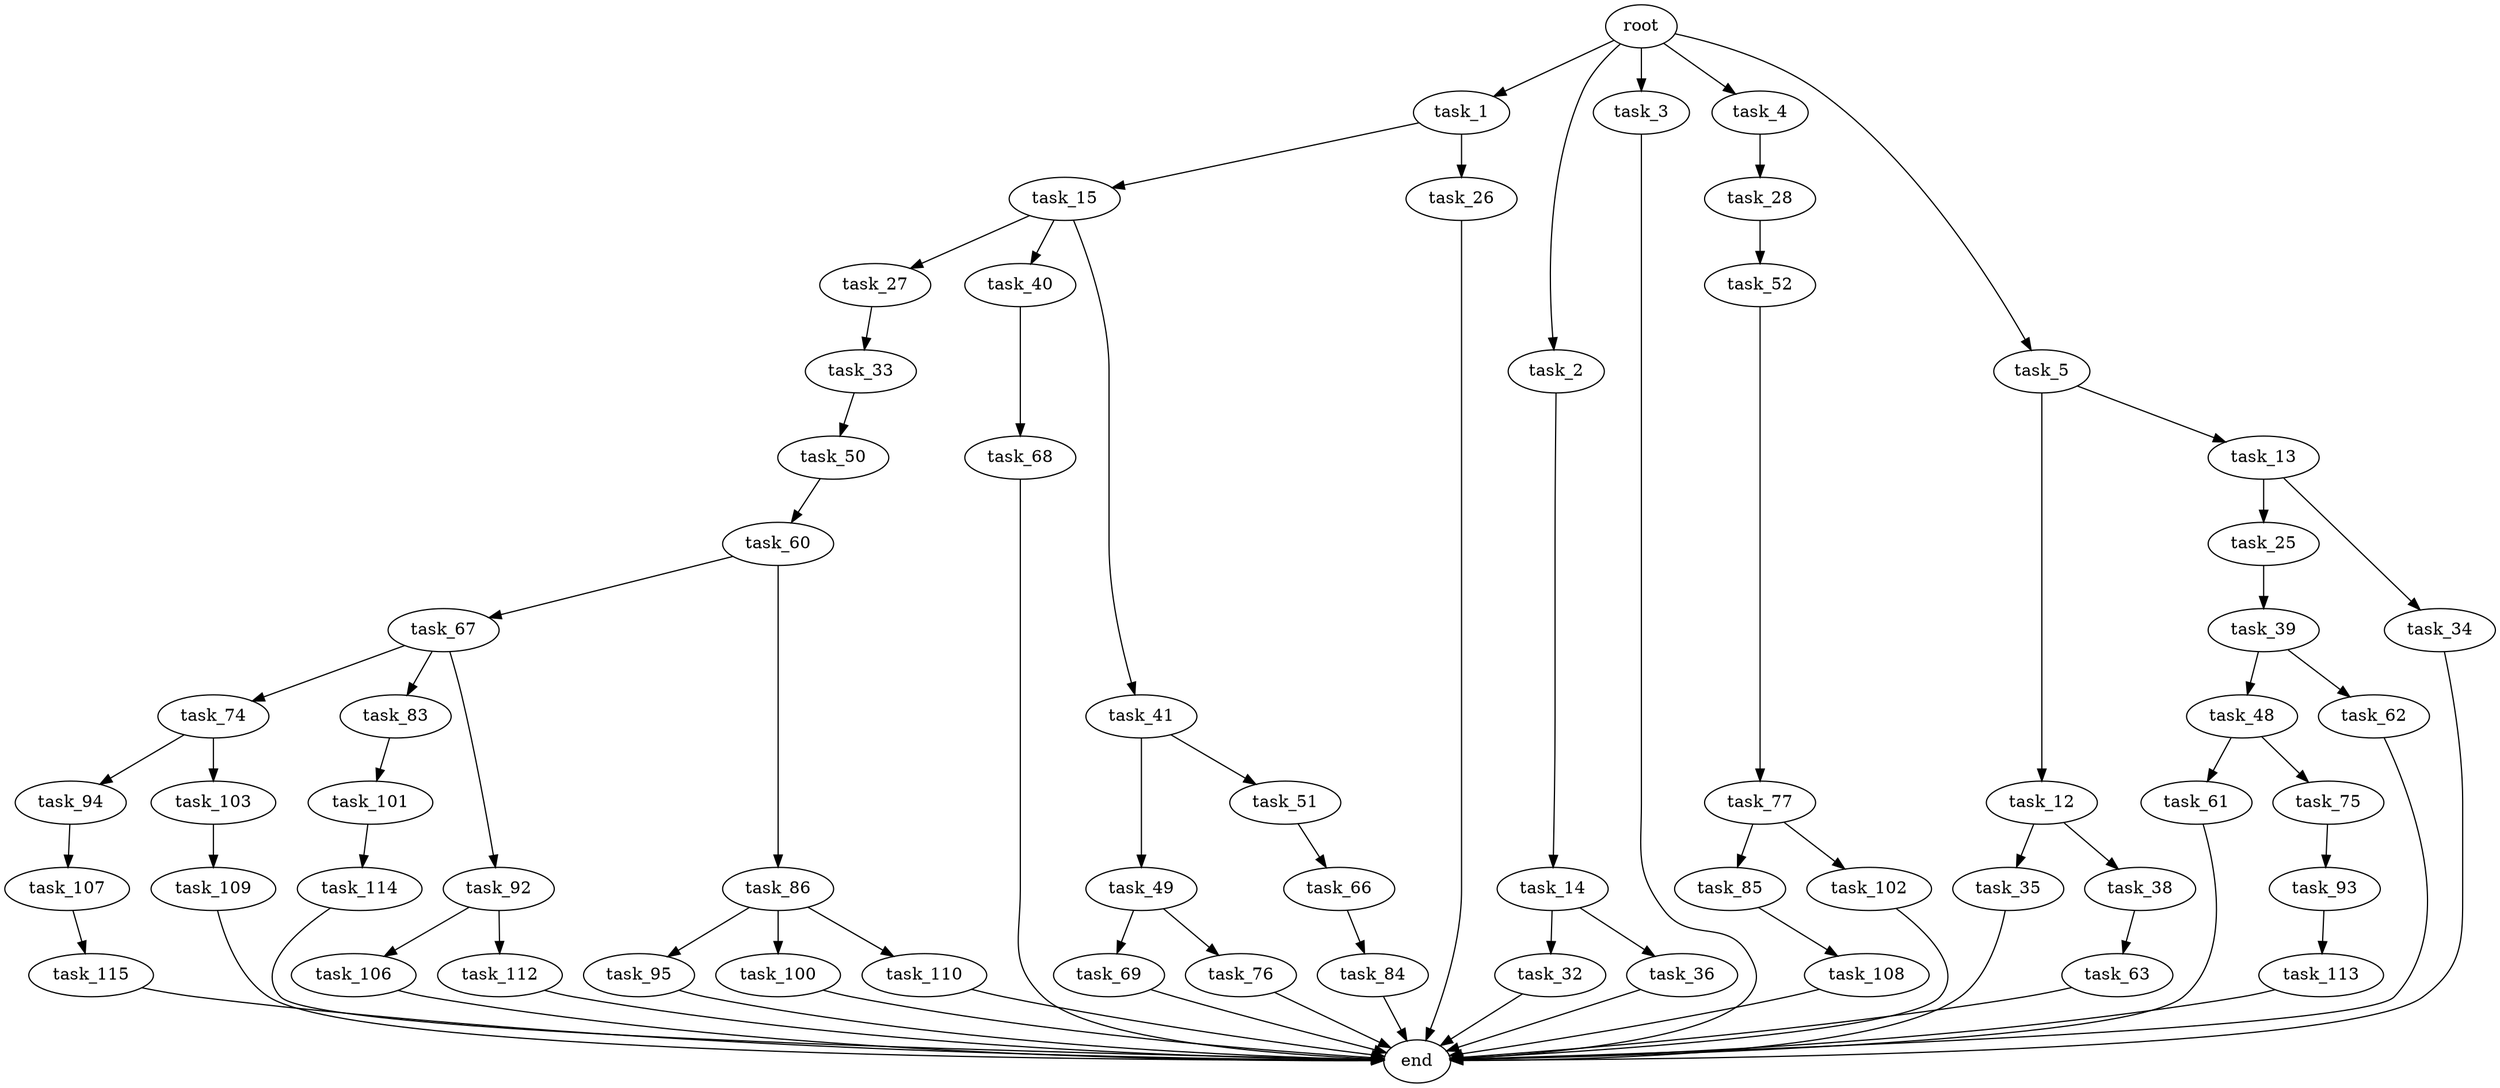 digraph G {
  root [size="0.000000"];
  task_1 [size="26106034620.000000"];
  task_2 [size="43938534752.000000"];
  task_3 [size="368293445632.000000"];
  task_4 [size="202528602330.000000"];
  task_5 [size="8589934592.000000"];
  task_12 [size="1324827575942.000000"];
  task_13 [size="28991029248.000000"];
  task_14 [size="40235410635.000000"];
  task_15 [size="28991029248.000000"];
  task_25 [size="902229670034.000000"];
  task_26 [size="1815385007.000000"];
  task_27 [size="41796158961.000000"];
  task_28 [size="36252278820.000000"];
  task_32 [size="1203226606587.000000"];
  task_33 [size="4016108632.000000"];
  task_34 [size="367548827453.000000"];
  task_35 [size="134217728000.000000"];
  task_36 [size="368293445632.000000"];
  task_38 [size="551873047401.000000"];
  task_39 [size="9290782947.000000"];
  task_40 [size="231928233984.000000"];
  task_41 [size="19660704796.000000"];
  task_48 [size="734527007335.000000"];
  task_49 [size="7698301608.000000"];
  task_50 [size="1053448989.000000"];
  task_51 [size="28991029248.000000"];
  task_52 [size="56085834081.000000"];
  task_60 [size="15580849290.000000"];
  task_61 [size="17775249860.000000"];
  task_62 [size="30038592067.000000"];
  task_63 [size="906301835.000000"];
  task_66 [size="368293445632.000000"];
  task_67 [size="36741007015.000000"];
  task_68 [size="8589934592.000000"];
  task_69 [size="26870088858.000000"];
  task_74 [size="182931985690.000000"];
  task_75 [size="296358235990.000000"];
  task_76 [size="32350101372.000000"];
  task_77 [size="3702451692.000000"];
  task_83 [size="38434881521.000000"];
  task_84 [size="743528342.000000"];
  task_85 [size="9835258904.000000"];
  task_86 [size="176380301301.000000"];
  task_92 [size="38367838286.000000"];
  task_93 [size="3763872634.000000"];
  task_94 [size="782757789696.000000"];
  task_95 [size="782757789696.000000"];
  task_100 [size="55471913965.000000"];
  task_101 [size="1720359372.000000"];
  task_102 [size="368293445632.000000"];
  task_103 [size="28991029248.000000"];
  task_106 [size="29821146504.000000"];
  task_107 [size="550887413456.000000"];
  task_108 [size="28991029248.000000"];
  task_109 [size="236262188881.000000"];
  task_110 [size="825135662.000000"];
  task_112 [size="231928233984.000000"];
  task_113 [size="782757789696.000000"];
  task_114 [size="22016358997.000000"];
  task_115 [size="231928233984.000000"];
  end [size="0.000000"];

  root -> task_1 [size="1.000000"];
  root -> task_2 [size="1.000000"];
  root -> task_3 [size="1.000000"];
  root -> task_4 [size="1.000000"];
  root -> task_5 [size="1.000000"];
  task_1 -> task_15 [size="411041792.000000"];
  task_1 -> task_26 [size="411041792.000000"];
  task_2 -> task_14 [size="75497472.000000"];
  task_3 -> end [size="1.000000"];
  task_4 -> task_28 [size="134217728.000000"];
  task_5 -> task_12 [size="33554432.000000"];
  task_5 -> task_13 [size="33554432.000000"];
  task_12 -> task_35 [size="838860800.000000"];
  task_12 -> task_38 [size="838860800.000000"];
  task_13 -> task_25 [size="75497472.000000"];
  task_13 -> task_34 [size="75497472.000000"];
  task_14 -> task_32 [size="33554432.000000"];
  task_14 -> task_36 [size="33554432.000000"];
  task_15 -> task_27 [size="75497472.000000"];
  task_15 -> task_40 [size="75497472.000000"];
  task_15 -> task_41 [size="75497472.000000"];
  task_25 -> task_39 [size="679477248.000000"];
  task_26 -> end [size="1.000000"];
  task_27 -> task_33 [size="33554432.000000"];
  task_28 -> task_52 [size="33554432.000000"];
  task_32 -> end [size="1.000000"];
  task_33 -> task_50 [size="209715200.000000"];
  task_34 -> end [size="1.000000"];
  task_35 -> end [size="1.000000"];
  task_36 -> end [size="1.000000"];
  task_38 -> task_63 [size="536870912.000000"];
  task_39 -> task_48 [size="209715200.000000"];
  task_39 -> task_62 [size="209715200.000000"];
  task_40 -> task_68 [size="301989888.000000"];
  task_41 -> task_49 [size="33554432.000000"];
  task_41 -> task_51 [size="33554432.000000"];
  task_48 -> task_61 [size="838860800.000000"];
  task_48 -> task_75 [size="838860800.000000"];
  task_49 -> task_69 [size="209715200.000000"];
  task_49 -> task_76 [size="209715200.000000"];
  task_50 -> task_60 [size="75497472.000000"];
  task_51 -> task_66 [size="75497472.000000"];
  task_52 -> task_77 [size="75497472.000000"];
  task_60 -> task_67 [size="838860800.000000"];
  task_60 -> task_86 [size="838860800.000000"];
  task_61 -> end [size="1.000000"];
  task_62 -> end [size="1.000000"];
  task_63 -> end [size="1.000000"];
  task_66 -> task_84 [size="411041792.000000"];
  task_67 -> task_74 [size="679477248.000000"];
  task_67 -> task_83 [size="679477248.000000"];
  task_67 -> task_92 [size="679477248.000000"];
  task_68 -> end [size="1.000000"];
  task_69 -> end [size="1.000000"];
  task_74 -> task_94 [size="301989888.000000"];
  task_74 -> task_103 [size="301989888.000000"];
  task_75 -> task_93 [size="209715200.000000"];
  task_76 -> end [size="1.000000"];
  task_77 -> task_85 [size="134217728.000000"];
  task_77 -> task_102 [size="134217728.000000"];
  task_83 -> task_101 [size="75497472.000000"];
  task_84 -> end [size="1.000000"];
  task_85 -> task_108 [size="536870912.000000"];
  task_86 -> task_95 [size="134217728.000000"];
  task_86 -> task_100 [size="134217728.000000"];
  task_86 -> task_110 [size="134217728.000000"];
  task_92 -> task_106 [size="134217728.000000"];
  task_92 -> task_112 [size="134217728.000000"];
  task_93 -> task_113 [size="411041792.000000"];
  task_94 -> task_107 [size="679477248.000000"];
  task_95 -> end [size="1.000000"];
  task_100 -> end [size="1.000000"];
  task_101 -> task_114 [size="33554432.000000"];
  task_102 -> end [size="1.000000"];
  task_103 -> task_109 [size="75497472.000000"];
  task_106 -> end [size="1.000000"];
  task_107 -> task_115 [size="411041792.000000"];
  task_108 -> end [size="1.000000"];
  task_109 -> end [size="1.000000"];
  task_110 -> end [size="1.000000"];
  task_112 -> end [size="1.000000"];
  task_113 -> end [size="1.000000"];
  task_114 -> end [size="1.000000"];
  task_115 -> end [size="1.000000"];
}

